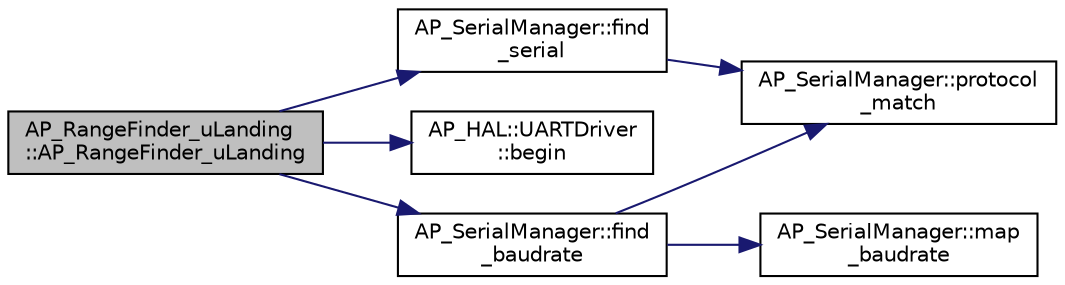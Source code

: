 digraph "AP_RangeFinder_uLanding::AP_RangeFinder_uLanding"
{
 // INTERACTIVE_SVG=YES
  edge [fontname="Helvetica",fontsize="10",labelfontname="Helvetica",labelfontsize="10"];
  node [fontname="Helvetica",fontsize="10",shape=record];
  rankdir="LR";
  Node1 [label="AP_RangeFinder_uLanding\l::AP_RangeFinder_uLanding",height=0.2,width=0.4,color="black", fillcolor="grey75", style="filled", fontcolor="black"];
  Node1 -> Node2 [color="midnightblue",fontsize="10",style="solid",fontname="Helvetica"];
  Node2 [label="AP_SerialManager::find\l_serial",height=0.2,width=0.4,color="black", fillcolor="white", style="filled",URL="$classAP__SerialManager.html#af80d1e798f50bcd4ffcff2f3313e3950"];
  Node2 -> Node3 [color="midnightblue",fontsize="10",style="solid",fontname="Helvetica"];
  Node3 [label="AP_SerialManager::protocol\l_match",height=0.2,width=0.4,color="black", fillcolor="white", style="filled",URL="$classAP__SerialManager.html#a0b9318b2cf0f61a6e13d46a125dc038b"];
  Node1 -> Node4 [color="midnightblue",fontsize="10",style="solid",fontname="Helvetica"];
  Node4 [label="AP_HAL::UARTDriver\l::begin",height=0.2,width=0.4,color="black", fillcolor="white", style="filled",URL="$classAP__HAL_1_1UARTDriver.html#a2a83124757f6f8f6eb4d25b11c9cb97e"];
  Node1 -> Node5 [color="midnightblue",fontsize="10",style="solid",fontname="Helvetica"];
  Node5 [label="AP_SerialManager::find\l_baudrate",height=0.2,width=0.4,color="black", fillcolor="white", style="filled",URL="$classAP__SerialManager.html#a98789d2356587b32dd3507578ca1d89d"];
  Node5 -> Node3 [color="midnightblue",fontsize="10",style="solid",fontname="Helvetica"];
  Node5 -> Node6 [color="midnightblue",fontsize="10",style="solid",fontname="Helvetica"];
  Node6 [label="AP_SerialManager::map\l_baudrate",height=0.2,width=0.4,color="black", fillcolor="white", style="filled",URL="$classAP__SerialManager.html#aa445402c0b13741d3d67ad2685e8eab5"];
}
